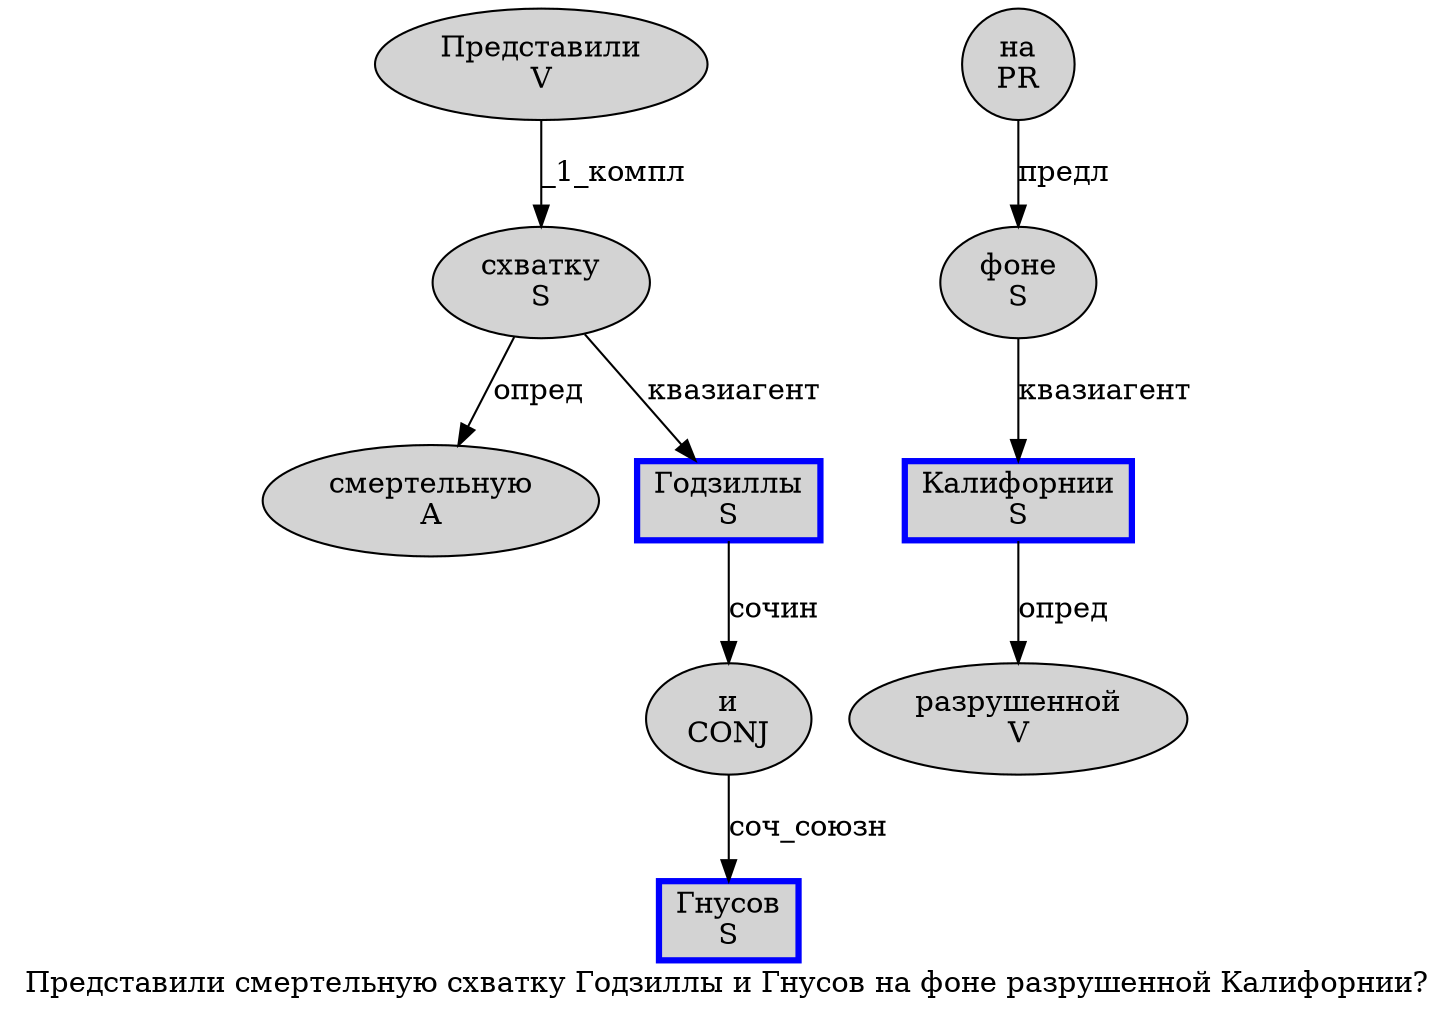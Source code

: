 digraph SENTENCE_4459 {
	graph [label="Представили смертельную схватку Годзиллы и Гнусов на фоне разрушенной Калифорнии?"]
	node [style=filled]
		0 [label="Представили
V" color="" fillcolor=lightgray penwidth=1 shape=ellipse]
		1 [label="смертельную
A" color="" fillcolor=lightgray penwidth=1 shape=ellipse]
		2 [label="схватку
S" color="" fillcolor=lightgray penwidth=1 shape=ellipse]
		3 [label="Годзиллы
S" color=blue fillcolor=lightgray penwidth=3 shape=box]
		4 [label="и
CONJ" color="" fillcolor=lightgray penwidth=1 shape=ellipse]
		5 [label="Гнусов
S" color=blue fillcolor=lightgray penwidth=3 shape=box]
		6 [label="на
PR" color="" fillcolor=lightgray penwidth=1 shape=ellipse]
		7 [label="фоне
S" color="" fillcolor=lightgray penwidth=1 shape=ellipse]
		8 [label="разрушенной
V" color="" fillcolor=lightgray penwidth=1 shape=ellipse]
		9 [label="Калифорнии
S" color=blue fillcolor=lightgray penwidth=3 shape=box]
			9 -> 8 [label="опред"]
			2 -> 1 [label="опред"]
			2 -> 3 [label="квазиагент"]
			7 -> 9 [label="квазиагент"]
			3 -> 4 [label="сочин"]
			6 -> 7 [label="предл"]
			0 -> 2 [label="_1_компл"]
			4 -> 5 [label="соч_союзн"]
}